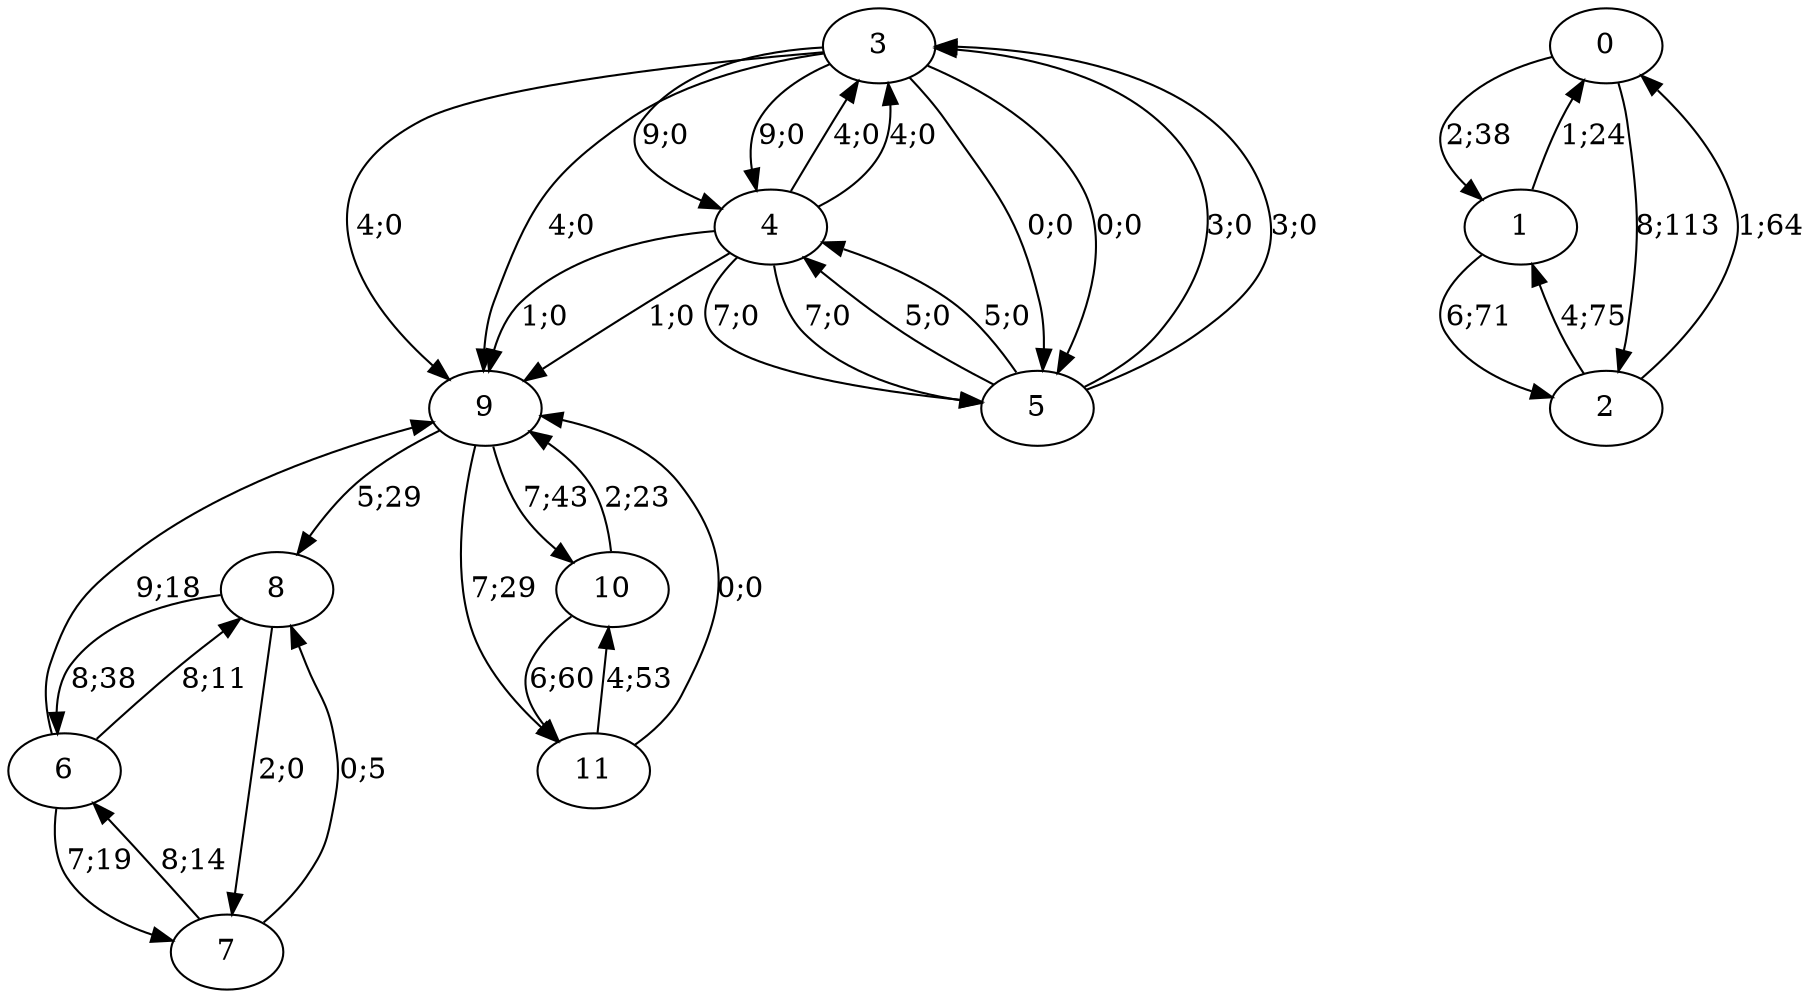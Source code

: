 digraph graph1008 {








3 -> 9 [color=black,label="4;0"]
3 -> 4 [color=black,label="9;0"]
3 -> 5 [color=black,label="0;0"]


4 -> 9 [color=black,label="1;0"]
4 -> 3 [color=black,label="4;0"]
4 -> 5 [color=black,label="7;0"]


5 -> 3 [color=black,label="3;0"]
5 -> 4 [color=black,label="5;0"]


























6 -> 9 [color=black,label="9;18"]
6 -> 7 [color=black,label="7;19"]
6 -> 8 [color=black,label="8;11"]


7 -> 6 [color=black,label="8;14"]
7 -> 8 [color=black,label="0;5"]


8 -> 6 [color=black,label="8;38"]
8 -> 7 [color=black,label="2;0"]


























9 -> 8 [color=black,label="5;29"]
9 -> 10 [color=black,label="7;43"]
9 -> 11 [color=black,label="7;29"]


10 -> 9 [color=black,label="2;23"]
10 -> 11 [color=black,label="6;60"]


11 -> 9 [color=black,label="0;0"]
11 -> 10 [color=black,label="4;53"]








3 -> 9 [color=black,label="4;0"]
3 -> 4 [color=black,label="9;0"]
3 -> 5 [color=black,label="0;0"]


4 -> 9 [color=black,label="1;0"]
4 -> 3 [color=black,label="4;0"]
4 -> 5 [color=black,label="7;0"]


5 -> 3 [color=black,label="3;0"]
5 -> 4 [color=black,label="5;0"]














0 -> 1 [color=black,label="2;38"]
0 -> 2 [color=black,label="8;113"]


1 -> 0 [color=black,label="1;24"]
1 -> 2 [color=black,label="6;71"]


2 -> 0 [color=black,label="1;64"]
2 -> 1 [color=black,label="4;75"]



















}